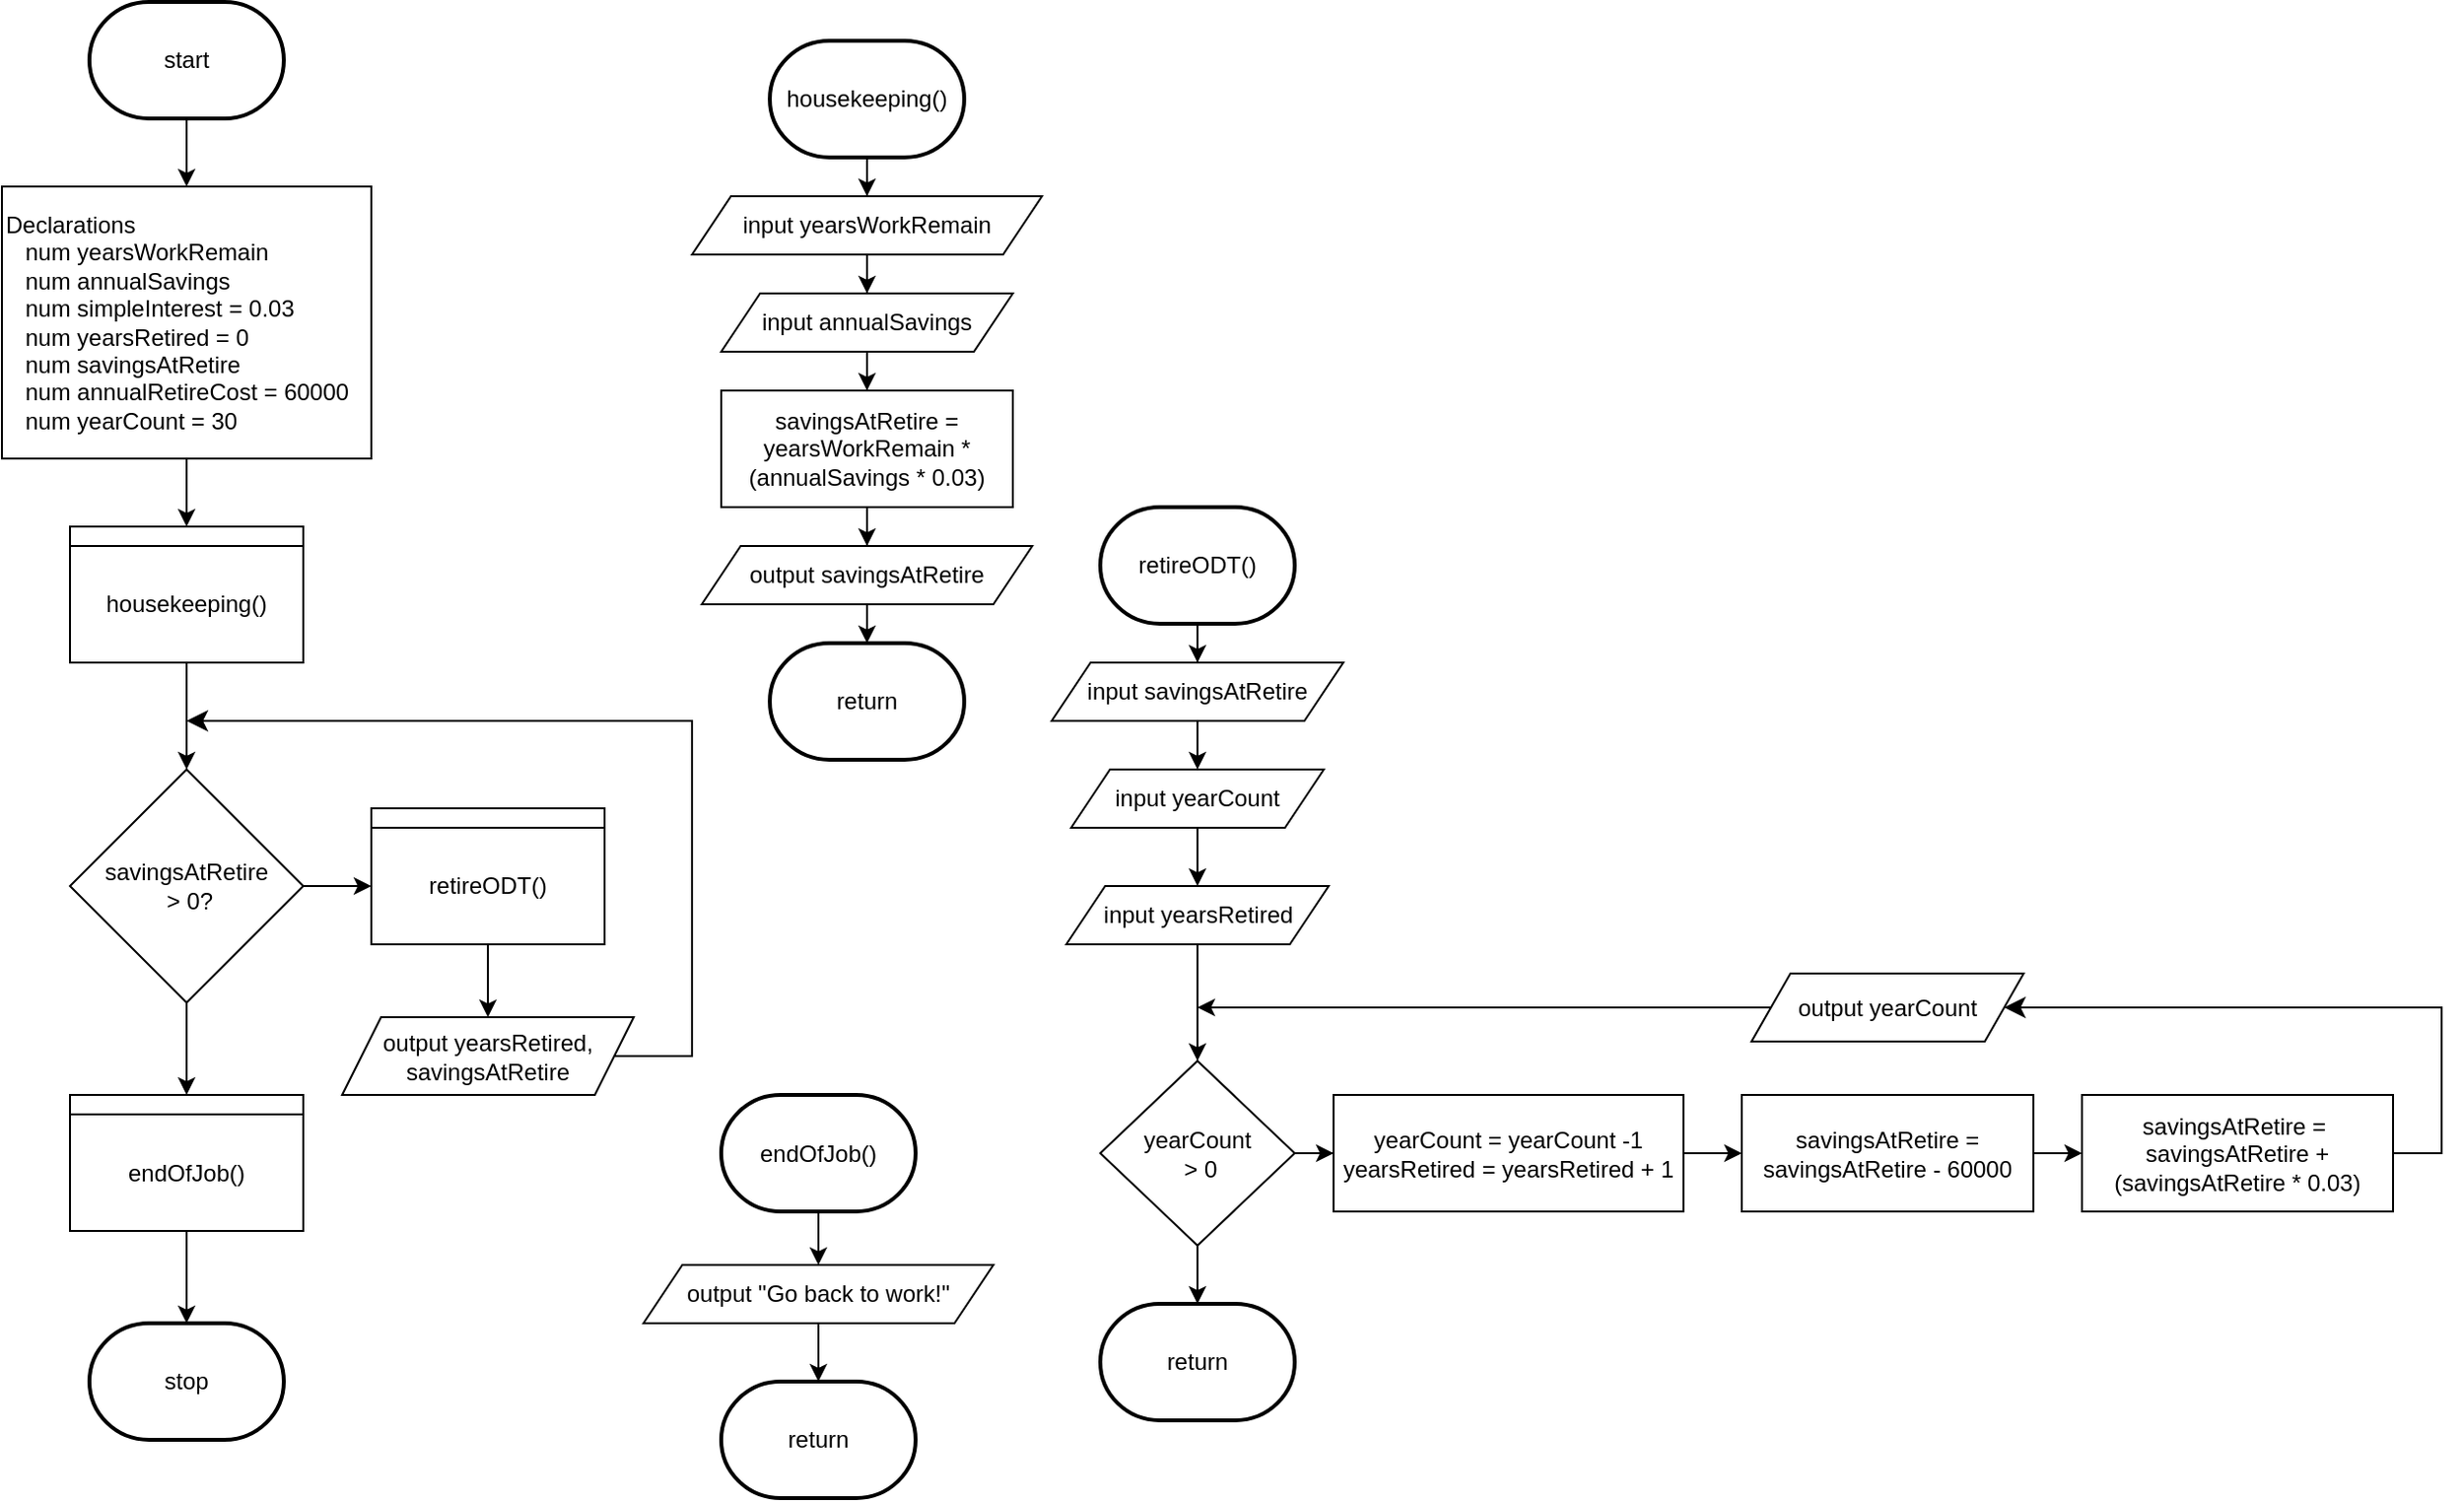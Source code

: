 <mxfile version="28.0.6">
  <diagram name="Page-1" id="1cYjq9leyXMX_tGkDyqa">
    <mxGraphModel dx="1042" dy="1822" grid="1" gridSize="10" guides="1" tooltips="1" connect="1" arrows="1" fold="1" page="1" pageScale="1" pageWidth="850" pageHeight="1100" math="0" shadow="0">
      <root>
        <mxCell id="0" />
        <mxCell id="1" parent="0" />
        <mxCell id="01UZy1xviZBcJ6pQUZVD-43" style="edgeStyle=orthogonalEdgeStyle;rounded=0;orthogonalLoop=1;jettySize=auto;html=1;entryX=0.5;entryY=0;entryDx=0;entryDy=0;" edge="1" parent="1" source="01UZy1xviZBcJ6pQUZVD-1" target="01UZy1xviZBcJ6pQUZVD-3">
          <mxGeometry relative="1" as="geometry" />
        </mxCell>
        <mxCell id="01UZy1xviZBcJ6pQUZVD-1" value="start" style="strokeWidth=2;html=1;shape=mxgraph.flowchart.terminator;whiteSpace=wrap;" vertex="1" parent="1">
          <mxGeometry x="90" width="100" height="60" as="geometry" />
        </mxCell>
        <mxCell id="01UZy1xviZBcJ6pQUZVD-11" style="edgeStyle=orthogonalEdgeStyle;rounded=0;orthogonalLoop=1;jettySize=auto;html=1;entryX=0.5;entryY=0;entryDx=0;entryDy=0;" edge="1" parent="1" source="01UZy1xviZBcJ6pQUZVD-2" target="01UZy1xviZBcJ6pQUZVD-7">
          <mxGeometry relative="1" as="geometry" />
        </mxCell>
        <mxCell id="01UZy1xviZBcJ6pQUZVD-2" value="input yearsWorkRemain" style="shape=parallelogram;perimeter=parallelogramPerimeter;whiteSpace=wrap;html=1;fixedSize=1;" vertex="1" parent="1">
          <mxGeometry x="400" y="100" width="180" height="30" as="geometry" />
        </mxCell>
        <mxCell id="01UZy1xviZBcJ6pQUZVD-44" style="edgeStyle=orthogonalEdgeStyle;rounded=0;orthogonalLoop=1;jettySize=auto;html=1;entryX=0.5;entryY=0;entryDx=0;entryDy=0;" edge="1" parent="1" source="01UZy1xviZBcJ6pQUZVD-3" target="01UZy1xviZBcJ6pQUZVD-5">
          <mxGeometry relative="1" as="geometry" />
        </mxCell>
        <mxCell id="01UZy1xviZBcJ6pQUZVD-3" value="Declarations&lt;div&gt;&amp;nbsp; &amp;nbsp;num yearsWorkRemain&lt;/div&gt;&lt;div&gt;&amp;nbsp; &amp;nbsp;num annualSavings&lt;/div&gt;&lt;div&gt;&amp;nbsp; &amp;nbsp;num simpleInterest = 0.03&lt;/div&gt;&lt;div&gt;&amp;nbsp; &amp;nbsp;num yearsRetired = 0&lt;/div&gt;&lt;div&gt;&amp;nbsp; &amp;nbsp;num savingsAtRetire&lt;/div&gt;&lt;div&gt;&amp;nbsp; &amp;nbsp;num annualRetireCost = 60000&lt;/div&gt;&lt;div&gt;&amp;nbsp; &amp;nbsp;num yearCount = 30&lt;/div&gt;" style="rounded=0;whiteSpace=wrap;html=1;align=left;" vertex="1" parent="1">
          <mxGeometry x="45" y="95" width="190" height="140" as="geometry" />
        </mxCell>
        <mxCell id="01UZy1xviZBcJ6pQUZVD-46" style="edgeStyle=orthogonalEdgeStyle;rounded=0;orthogonalLoop=1;jettySize=auto;html=1;entryX=0.5;entryY=0;entryDx=0;entryDy=0;" edge="1" parent="1" source="01UZy1xviZBcJ6pQUZVD-4" target="01UZy1xviZBcJ6pQUZVD-16">
          <mxGeometry relative="1" as="geometry" />
        </mxCell>
        <mxCell id="01UZy1xviZBcJ6pQUZVD-4" value="housekeeping()" style="rounded=0;whiteSpace=wrap;html=1;" vertex="1" parent="1">
          <mxGeometry x="80" y="280" width="120" height="60" as="geometry" />
        </mxCell>
        <mxCell id="01UZy1xviZBcJ6pQUZVD-5" value="" style="rounded=0;whiteSpace=wrap;html=1;" vertex="1" parent="1">
          <mxGeometry x="80" y="270" width="120" height="10" as="geometry" />
        </mxCell>
        <mxCell id="01UZy1xviZBcJ6pQUZVD-6" value="output savingsAtRetire" style="shape=parallelogram;perimeter=parallelogramPerimeter;whiteSpace=wrap;html=1;fixedSize=1;" vertex="1" parent="1">
          <mxGeometry x="405" y="280" width="170" height="30" as="geometry" />
        </mxCell>
        <mxCell id="01UZy1xviZBcJ6pQUZVD-12" style="edgeStyle=orthogonalEdgeStyle;rounded=0;orthogonalLoop=1;jettySize=auto;html=1;entryX=0.5;entryY=0;entryDx=0;entryDy=0;" edge="1" parent="1" source="01UZy1xviZBcJ6pQUZVD-7" target="01UZy1xviZBcJ6pQUZVD-9">
          <mxGeometry relative="1" as="geometry" />
        </mxCell>
        <mxCell id="01UZy1xviZBcJ6pQUZVD-7" value="input annualSavings" style="shape=parallelogram;perimeter=parallelogramPerimeter;whiteSpace=wrap;html=1;fixedSize=1;" vertex="1" parent="1">
          <mxGeometry x="415" y="150" width="150" height="30" as="geometry" />
        </mxCell>
        <mxCell id="01UZy1xviZBcJ6pQUZVD-10" style="edgeStyle=orthogonalEdgeStyle;rounded=0;orthogonalLoop=1;jettySize=auto;html=1;entryX=0.5;entryY=0;entryDx=0;entryDy=0;" edge="1" parent="1" source="01UZy1xviZBcJ6pQUZVD-8" target="01UZy1xviZBcJ6pQUZVD-2">
          <mxGeometry relative="1" as="geometry" />
        </mxCell>
        <mxCell id="01UZy1xviZBcJ6pQUZVD-8" value="housekeeping()" style="strokeWidth=2;html=1;shape=mxgraph.flowchart.terminator;whiteSpace=wrap;" vertex="1" parent="1">
          <mxGeometry x="440" y="20" width="100" height="60" as="geometry" />
        </mxCell>
        <mxCell id="01UZy1xviZBcJ6pQUZVD-13" style="edgeStyle=orthogonalEdgeStyle;rounded=0;orthogonalLoop=1;jettySize=auto;html=1;entryX=0.5;entryY=0;entryDx=0;entryDy=0;" edge="1" parent="1" source="01UZy1xviZBcJ6pQUZVD-9" target="01UZy1xviZBcJ6pQUZVD-6">
          <mxGeometry relative="1" as="geometry" />
        </mxCell>
        <mxCell id="01UZy1xviZBcJ6pQUZVD-9" value="savingsAtRetire = yearsWorkRemain * (annualSavings * 0.03)" style="rounded=0;whiteSpace=wrap;html=1;" vertex="1" parent="1">
          <mxGeometry x="415" y="200" width="150" height="60" as="geometry" />
        </mxCell>
        <mxCell id="01UZy1xviZBcJ6pQUZVD-14" value="return" style="strokeWidth=2;html=1;shape=mxgraph.flowchart.terminator;whiteSpace=wrap;" vertex="1" parent="1">
          <mxGeometry x="440" y="330" width="100" height="60" as="geometry" />
        </mxCell>
        <mxCell id="01UZy1xviZBcJ6pQUZVD-15" style="edgeStyle=orthogonalEdgeStyle;rounded=0;orthogonalLoop=1;jettySize=auto;html=1;entryX=0.5;entryY=0;entryDx=0;entryDy=0;entryPerimeter=0;" edge="1" parent="1" source="01UZy1xviZBcJ6pQUZVD-6" target="01UZy1xviZBcJ6pQUZVD-14">
          <mxGeometry relative="1" as="geometry" />
        </mxCell>
        <mxCell id="01UZy1xviZBcJ6pQUZVD-42" style="edgeStyle=orthogonalEdgeStyle;rounded=0;orthogonalLoop=1;jettySize=auto;html=1;entryX=0;entryY=0.5;entryDx=0;entryDy=0;" edge="1" parent="1" source="01UZy1xviZBcJ6pQUZVD-16" target="01UZy1xviZBcJ6pQUZVD-19">
          <mxGeometry relative="1" as="geometry" />
        </mxCell>
        <mxCell id="01UZy1xviZBcJ6pQUZVD-61" style="edgeStyle=orthogonalEdgeStyle;rounded=0;orthogonalLoop=1;jettySize=auto;html=1;entryX=0.5;entryY=0;entryDx=0;entryDy=0;" edge="1" parent="1" source="01UZy1xviZBcJ6pQUZVD-16" target="01UZy1xviZBcJ6pQUZVD-59">
          <mxGeometry relative="1" as="geometry" />
        </mxCell>
        <mxCell id="01UZy1xviZBcJ6pQUZVD-16" value="savingsAtRetire&lt;div&gt;&amp;nbsp;&amp;gt; 0?&lt;/div&gt;" style="rhombus;whiteSpace=wrap;html=1;" vertex="1" parent="1">
          <mxGeometry x="80" y="395" width="120" height="120" as="geometry" />
        </mxCell>
        <mxCell id="01UZy1xviZBcJ6pQUZVD-17" value="output &quot;Go back to work!&quot;" style="shape=parallelogram;perimeter=parallelogramPerimeter;whiteSpace=wrap;html=1;fixedSize=1;" vertex="1" parent="1">
          <mxGeometry x="375" y="650" width="180" height="30" as="geometry" />
        </mxCell>
        <mxCell id="01UZy1xviZBcJ6pQUZVD-18" value="" style="rounded=0;whiteSpace=wrap;html=1;" vertex="1" parent="1">
          <mxGeometry x="235" y="415" width="120" height="10" as="geometry" />
        </mxCell>
        <mxCell id="01UZy1xviZBcJ6pQUZVD-51" style="edgeStyle=orthogonalEdgeStyle;rounded=0;orthogonalLoop=1;jettySize=auto;html=1;entryX=0.5;entryY=0;entryDx=0;entryDy=0;" edge="1" parent="1" source="01UZy1xviZBcJ6pQUZVD-19" target="01UZy1xviZBcJ6pQUZVD-47">
          <mxGeometry relative="1" as="geometry" />
        </mxCell>
        <mxCell id="01UZy1xviZBcJ6pQUZVD-19" value="retireODT()" style="rounded=0;whiteSpace=wrap;html=1;" vertex="1" parent="1">
          <mxGeometry x="235" y="425" width="120" height="60" as="geometry" />
        </mxCell>
        <mxCell id="01UZy1xviZBcJ6pQUZVD-27" style="edgeStyle=orthogonalEdgeStyle;rounded=0;orthogonalLoop=1;jettySize=auto;html=1;entryX=0.5;entryY=0;entryDx=0;entryDy=0;" edge="1" parent="1" source="01UZy1xviZBcJ6pQUZVD-20" target="01UZy1xviZBcJ6pQUZVD-21">
          <mxGeometry relative="1" as="geometry" />
        </mxCell>
        <mxCell id="01UZy1xviZBcJ6pQUZVD-20" value="retireODT()" style="strokeWidth=2;html=1;shape=mxgraph.flowchart.terminator;whiteSpace=wrap;" vertex="1" parent="1">
          <mxGeometry x="610" y="260" width="100" height="60" as="geometry" />
        </mxCell>
        <mxCell id="01UZy1xviZBcJ6pQUZVD-28" style="edgeStyle=orthogonalEdgeStyle;rounded=0;orthogonalLoop=1;jettySize=auto;html=1;entryX=0.5;entryY=0;entryDx=0;entryDy=0;" edge="1" parent="1" source="01UZy1xviZBcJ6pQUZVD-21" target="01UZy1xviZBcJ6pQUZVD-22">
          <mxGeometry relative="1" as="geometry" />
        </mxCell>
        <mxCell id="01UZy1xviZBcJ6pQUZVD-21" value="input savingsAtRetire" style="shape=parallelogram;perimeter=parallelogramPerimeter;whiteSpace=wrap;html=1;fixedSize=1;" vertex="1" parent="1">
          <mxGeometry x="585" y="340" width="150" height="30" as="geometry" />
        </mxCell>
        <mxCell id="01UZy1xviZBcJ6pQUZVD-38" style="edgeStyle=orthogonalEdgeStyle;rounded=0;orthogonalLoop=1;jettySize=auto;html=1;entryX=0.5;entryY=0;entryDx=0;entryDy=0;" edge="1" parent="1" source="01UZy1xviZBcJ6pQUZVD-22" target="01UZy1xviZBcJ6pQUZVD-37">
          <mxGeometry relative="1" as="geometry" />
        </mxCell>
        <mxCell id="01UZy1xviZBcJ6pQUZVD-22" value="input yearCount" style="shape=parallelogram;perimeter=parallelogramPerimeter;whiteSpace=wrap;html=1;fixedSize=1;" vertex="1" parent="1">
          <mxGeometry x="595" y="395" width="130" height="30" as="geometry" />
        </mxCell>
        <mxCell id="01UZy1xviZBcJ6pQUZVD-30" style="edgeStyle=orthogonalEdgeStyle;rounded=0;orthogonalLoop=1;jettySize=auto;html=1;entryX=0;entryY=0.5;entryDx=0;entryDy=0;" edge="1" parent="1" source="01UZy1xviZBcJ6pQUZVD-23" target="01UZy1xviZBcJ6pQUZVD-25">
          <mxGeometry relative="1" as="geometry" />
        </mxCell>
        <mxCell id="01UZy1xviZBcJ6pQUZVD-23" value="yearCount&lt;div&gt;&amp;nbsp;&amp;gt; 0&lt;/div&gt;" style="rhombus;whiteSpace=wrap;html=1;" vertex="1" parent="1">
          <mxGeometry x="610" y="545" width="100" height="95" as="geometry" />
        </mxCell>
        <mxCell id="01UZy1xviZBcJ6pQUZVD-24" value="return" style="strokeWidth=2;html=1;shape=mxgraph.flowchart.terminator;whiteSpace=wrap;" vertex="1" parent="1">
          <mxGeometry x="610" y="670" width="100" height="60" as="geometry" />
        </mxCell>
        <mxCell id="01UZy1xviZBcJ6pQUZVD-31" style="edgeStyle=orthogonalEdgeStyle;rounded=0;orthogonalLoop=1;jettySize=auto;html=1;entryX=0;entryY=0.5;entryDx=0;entryDy=0;" edge="1" parent="1" source="01UZy1xviZBcJ6pQUZVD-25" target="01UZy1xviZBcJ6pQUZVD-26">
          <mxGeometry relative="1" as="geometry" />
        </mxCell>
        <mxCell id="01UZy1xviZBcJ6pQUZVD-25" value="yearCount = yearCount -1&lt;div&gt;yearsRetired = yearsRetired + 1&lt;/div&gt;" style="rounded=0;whiteSpace=wrap;html=1;" vertex="1" parent="1">
          <mxGeometry x="730" y="562.5" width="180" height="60" as="geometry" />
        </mxCell>
        <mxCell id="01UZy1xviZBcJ6pQUZVD-35" style="edgeStyle=orthogonalEdgeStyle;rounded=0;orthogonalLoop=1;jettySize=auto;html=1;entryX=0;entryY=0.5;entryDx=0;entryDy=0;" edge="1" parent="1" source="01UZy1xviZBcJ6pQUZVD-26" target="01UZy1xviZBcJ6pQUZVD-34">
          <mxGeometry relative="1" as="geometry" />
        </mxCell>
        <mxCell id="01UZy1xviZBcJ6pQUZVD-26" value="savingsAtRetire = savingsAtRetire - 60000" style="rounded=0;whiteSpace=wrap;html=1;" vertex="1" parent="1">
          <mxGeometry x="940" y="562.5" width="150" height="60" as="geometry" />
        </mxCell>
        <mxCell id="01UZy1xviZBcJ6pQUZVD-32" style="edgeStyle=orthogonalEdgeStyle;rounded=0;orthogonalLoop=1;jettySize=auto;html=1;entryX=0.5;entryY=0;entryDx=0;entryDy=0;entryPerimeter=0;" edge="1" parent="1" source="01UZy1xviZBcJ6pQUZVD-23" target="01UZy1xviZBcJ6pQUZVD-24">
          <mxGeometry relative="1" as="geometry" />
        </mxCell>
        <mxCell id="01UZy1xviZBcJ6pQUZVD-34" value="savingsAtRetire =&amp;nbsp;&lt;div&gt;savingsAtRetire + (savingsAtRetire * 0.03)&lt;/div&gt;" style="rounded=0;whiteSpace=wrap;html=1;" vertex="1" parent="1">
          <mxGeometry x="1115" y="562.5" width="160" height="60" as="geometry" />
        </mxCell>
        <mxCell id="01UZy1xviZBcJ6pQUZVD-39" style="edgeStyle=orthogonalEdgeStyle;rounded=0;orthogonalLoop=1;jettySize=auto;html=1;entryX=0.5;entryY=0;entryDx=0;entryDy=0;" edge="1" parent="1" source="01UZy1xviZBcJ6pQUZVD-37" target="01UZy1xviZBcJ6pQUZVD-23">
          <mxGeometry relative="1" as="geometry" />
        </mxCell>
        <mxCell id="01UZy1xviZBcJ6pQUZVD-37" value="input yearsRetired" style="shape=parallelogram;perimeter=parallelogramPerimeter;whiteSpace=wrap;html=1;fixedSize=1;" vertex="1" parent="1">
          <mxGeometry x="592.5" y="455" width="135" height="30" as="geometry" />
        </mxCell>
        <mxCell id="01UZy1xviZBcJ6pQUZVD-47" value="output yearsRetired, savingsAtRetire" style="shape=parallelogram;perimeter=parallelogramPerimeter;whiteSpace=wrap;html=1;fixedSize=1;" vertex="1" parent="1">
          <mxGeometry x="220" y="522.5" width="150" height="40" as="geometry" />
        </mxCell>
        <mxCell id="01UZy1xviZBcJ6pQUZVD-50" style="edgeStyle=orthogonalEdgeStyle;rounded=0;orthogonalLoop=1;jettySize=auto;html=1;" edge="1" parent="1" source="01UZy1xviZBcJ6pQUZVD-48">
          <mxGeometry relative="1" as="geometry">
            <mxPoint x="660" y="517.5" as="targetPoint" />
          </mxGeometry>
        </mxCell>
        <mxCell id="01UZy1xviZBcJ6pQUZVD-48" value="output yearCount" style="shape=parallelogram;perimeter=parallelogramPerimeter;whiteSpace=wrap;html=1;fixedSize=1;" vertex="1" parent="1">
          <mxGeometry x="945" y="500" width="140" height="35" as="geometry" />
        </mxCell>
        <mxCell id="01UZy1xviZBcJ6pQUZVD-49" value="" style="edgeStyle=elbowEdgeStyle;elbow=horizontal;endArrow=classic;html=1;curved=0;rounded=0;endSize=8;startSize=8;exitX=1;exitY=0.5;exitDx=0;exitDy=0;entryX=1;entryY=0.5;entryDx=0;entryDy=0;" edge="1" parent="1" source="01UZy1xviZBcJ6pQUZVD-34" target="01UZy1xviZBcJ6pQUZVD-48">
          <mxGeometry width="50" height="50" relative="1" as="geometry">
            <mxPoint x="1330" y="600" as="sourcePoint" />
            <mxPoint x="1380" y="550" as="targetPoint" />
            <Array as="points">
              <mxPoint x="1300" y="550" />
            </Array>
          </mxGeometry>
        </mxCell>
        <mxCell id="01UZy1xviZBcJ6pQUZVD-52" value="" style="edgeStyle=elbowEdgeStyle;elbow=horizontal;endArrow=classic;html=1;curved=0;rounded=0;endSize=8;startSize=8;exitX=1;exitY=0.5;exitDx=0;exitDy=0;" edge="1" parent="1" source="01UZy1xviZBcJ6pQUZVD-47">
          <mxGeometry width="50" height="50" relative="1" as="geometry">
            <mxPoint x="460" y="530" as="sourcePoint" />
            <mxPoint x="140" y="370" as="targetPoint" />
            <Array as="points">
              <mxPoint x="400" y="510" />
            </Array>
          </mxGeometry>
        </mxCell>
        <mxCell id="01UZy1xviZBcJ6pQUZVD-55" style="edgeStyle=orthogonalEdgeStyle;rounded=0;orthogonalLoop=1;jettySize=auto;html=1;entryX=0.5;entryY=0;entryDx=0;entryDy=0;" edge="1" parent="1" source="01UZy1xviZBcJ6pQUZVD-54" target="01UZy1xviZBcJ6pQUZVD-17">
          <mxGeometry relative="1" as="geometry" />
        </mxCell>
        <mxCell id="01UZy1xviZBcJ6pQUZVD-54" value="endOfJob()" style="strokeWidth=2;html=1;shape=mxgraph.flowchart.terminator;whiteSpace=wrap;" vertex="1" parent="1">
          <mxGeometry x="415" y="562.5" width="100" height="60" as="geometry" />
        </mxCell>
        <mxCell id="01UZy1xviZBcJ6pQUZVD-56" value="return" style="strokeWidth=2;html=1;shape=mxgraph.flowchart.terminator;whiteSpace=wrap;" vertex="1" parent="1">
          <mxGeometry x="415" y="710" width="100" height="60" as="geometry" />
        </mxCell>
        <mxCell id="01UZy1xviZBcJ6pQUZVD-57" style="edgeStyle=orthogonalEdgeStyle;rounded=0;orthogonalLoop=1;jettySize=auto;html=1;entryX=0.5;entryY=0;entryDx=0;entryDy=0;entryPerimeter=0;" edge="1" parent="1" source="01UZy1xviZBcJ6pQUZVD-17" target="01UZy1xviZBcJ6pQUZVD-56">
          <mxGeometry relative="1" as="geometry" />
        </mxCell>
        <mxCell id="01UZy1xviZBcJ6pQUZVD-58" value="endOfJob()" style="rounded=0;whiteSpace=wrap;html=1;" vertex="1" parent="1">
          <mxGeometry x="80" y="572.5" width="120" height="60" as="geometry" />
        </mxCell>
        <mxCell id="01UZy1xviZBcJ6pQUZVD-59" value="" style="rounded=0;whiteSpace=wrap;html=1;" vertex="1" parent="1">
          <mxGeometry x="80" y="562.5" width="120" height="10" as="geometry" />
        </mxCell>
        <mxCell id="01UZy1xviZBcJ6pQUZVD-62" value="stop" style="strokeWidth=2;html=1;shape=mxgraph.flowchart.terminator;whiteSpace=wrap;" vertex="1" parent="1">
          <mxGeometry x="90" y="680" width="100" height="60" as="geometry" />
        </mxCell>
        <mxCell id="01UZy1xviZBcJ6pQUZVD-63" style="edgeStyle=orthogonalEdgeStyle;rounded=0;orthogonalLoop=1;jettySize=auto;html=1;entryX=0.5;entryY=0;entryDx=0;entryDy=0;entryPerimeter=0;" edge="1" parent="1" source="01UZy1xviZBcJ6pQUZVD-58" target="01UZy1xviZBcJ6pQUZVD-62">
          <mxGeometry relative="1" as="geometry" />
        </mxCell>
      </root>
    </mxGraphModel>
  </diagram>
</mxfile>
